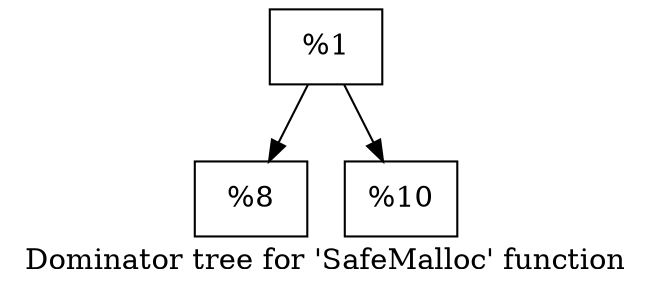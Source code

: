 digraph "Dominator tree for 'SafeMalloc' function" {
	label="Dominator tree for 'SafeMalloc' function";

	Node0x25a43d0 [shape=record,label="{%1}"];
	Node0x25a43d0 -> Node0x25e5e70;
	Node0x25a43d0 -> Node0x25a6230;
	Node0x25e5e70 [shape=record,label="{%8}"];
	Node0x25a6230 [shape=record,label="{%10}"];
}
